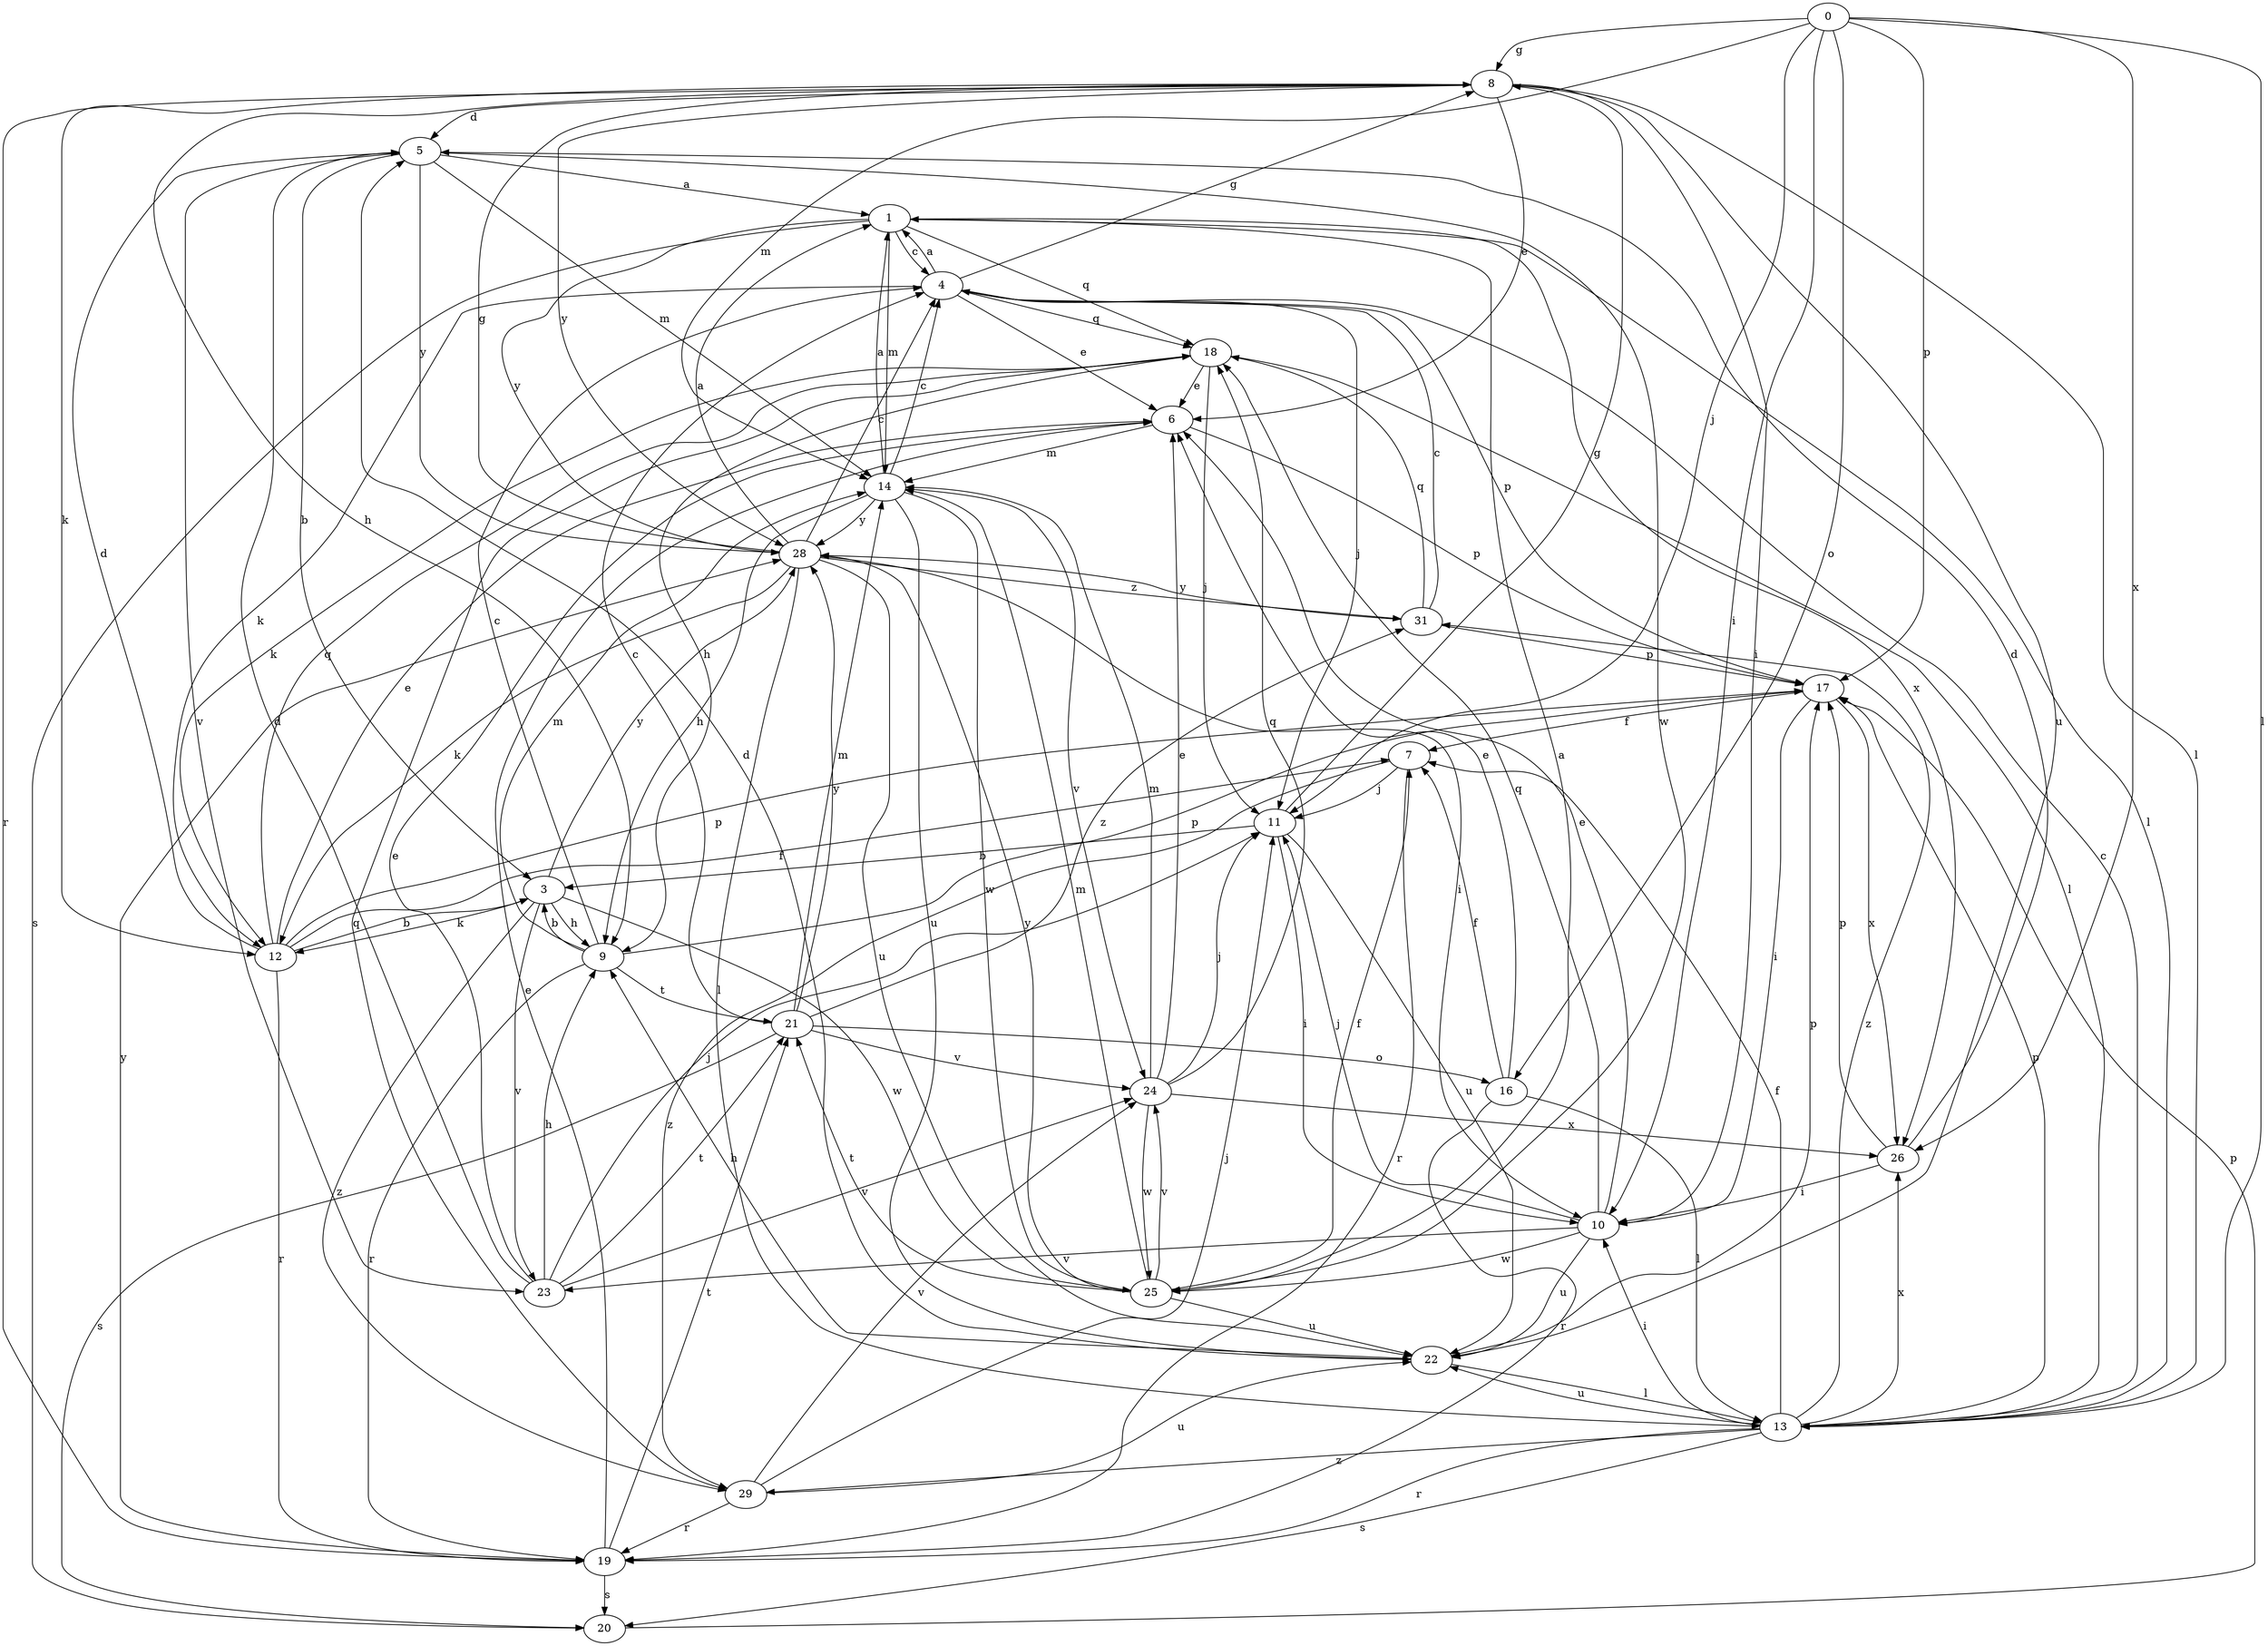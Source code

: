 strict digraph  {
0;
1;
3;
4;
5;
6;
7;
8;
9;
10;
11;
12;
13;
14;
16;
17;
18;
19;
20;
21;
22;
23;
24;
25;
26;
28;
29;
31;
0 -> 8  [label=g];
0 -> 10  [label=i];
0 -> 11  [label=j];
0 -> 13  [label=l];
0 -> 14  [label=m];
0 -> 16  [label=o];
0 -> 17  [label=p];
0 -> 26  [label=x];
1 -> 4  [label=c];
1 -> 13  [label=l];
1 -> 14  [label=m];
1 -> 18  [label=q];
1 -> 20  [label=s];
1 -> 26  [label=x];
1 -> 28  [label=y];
3 -> 9  [label=h];
3 -> 12  [label=k];
3 -> 23  [label=v];
3 -> 25  [label=w];
3 -> 28  [label=y];
3 -> 29  [label=z];
4 -> 1  [label=a];
4 -> 6  [label=e];
4 -> 8  [label=g];
4 -> 11  [label=j];
4 -> 12  [label=k];
4 -> 17  [label=p];
4 -> 18  [label=q];
5 -> 1  [label=a];
5 -> 3  [label=b];
5 -> 14  [label=m];
5 -> 23  [label=v];
5 -> 25  [label=w];
5 -> 28  [label=y];
6 -> 14  [label=m];
6 -> 17  [label=p];
7 -> 11  [label=j];
7 -> 19  [label=r];
7 -> 29  [label=z];
8 -> 5  [label=d];
8 -> 6  [label=e];
8 -> 9  [label=h];
8 -> 10  [label=i];
8 -> 12  [label=k];
8 -> 13  [label=l];
8 -> 19  [label=r];
8 -> 22  [label=u];
8 -> 28  [label=y];
9 -> 3  [label=b];
9 -> 4  [label=c];
9 -> 14  [label=m];
9 -> 17  [label=p];
9 -> 19  [label=r];
9 -> 21  [label=t];
10 -> 6  [label=e];
10 -> 11  [label=j];
10 -> 18  [label=q];
10 -> 22  [label=u];
10 -> 23  [label=v];
10 -> 25  [label=w];
11 -> 3  [label=b];
11 -> 8  [label=g];
11 -> 10  [label=i];
11 -> 22  [label=u];
12 -> 3  [label=b];
12 -> 5  [label=d];
12 -> 6  [label=e];
12 -> 7  [label=f];
12 -> 17  [label=p];
12 -> 18  [label=q];
12 -> 19  [label=r];
13 -> 4  [label=c];
13 -> 7  [label=f];
13 -> 10  [label=i];
13 -> 17  [label=p];
13 -> 19  [label=r];
13 -> 20  [label=s];
13 -> 22  [label=u];
13 -> 26  [label=x];
13 -> 29  [label=z];
13 -> 31  [label=z];
14 -> 1  [label=a];
14 -> 4  [label=c];
14 -> 9  [label=h];
14 -> 22  [label=u];
14 -> 24  [label=v];
14 -> 25  [label=w];
14 -> 28  [label=y];
16 -> 6  [label=e];
16 -> 7  [label=f];
16 -> 13  [label=l];
16 -> 19  [label=r];
17 -> 7  [label=f];
17 -> 10  [label=i];
17 -> 26  [label=x];
18 -> 6  [label=e];
18 -> 9  [label=h];
18 -> 11  [label=j];
18 -> 12  [label=k];
18 -> 13  [label=l];
19 -> 6  [label=e];
19 -> 20  [label=s];
19 -> 21  [label=t];
19 -> 28  [label=y];
20 -> 17  [label=p];
21 -> 4  [label=c];
21 -> 14  [label=m];
21 -> 16  [label=o];
21 -> 20  [label=s];
21 -> 24  [label=v];
21 -> 28  [label=y];
21 -> 31  [label=z];
22 -> 5  [label=d];
22 -> 9  [label=h];
22 -> 13  [label=l];
22 -> 17  [label=p];
23 -> 5  [label=d];
23 -> 6  [label=e];
23 -> 9  [label=h];
23 -> 11  [label=j];
23 -> 21  [label=t];
23 -> 24  [label=v];
24 -> 6  [label=e];
24 -> 11  [label=j];
24 -> 14  [label=m];
24 -> 18  [label=q];
24 -> 25  [label=w];
24 -> 26  [label=x];
25 -> 1  [label=a];
25 -> 7  [label=f];
25 -> 14  [label=m];
25 -> 21  [label=t];
25 -> 22  [label=u];
25 -> 24  [label=v];
25 -> 28  [label=y];
26 -> 5  [label=d];
26 -> 10  [label=i];
26 -> 17  [label=p];
28 -> 1  [label=a];
28 -> 4  [label=c];
28 -> 8  [label=g];
28 -> 10  [label=i];
28 -> 12  [label=k];
28 -> 13  [label=l];
28 -> 22  [label=u];
28 -> 31  [label=z];
29 -> 11  [label=j];
29 -> 18  [label=q];
29 -> 19  [label=r];
29 -> 22  [label=u];
29 -> 24  [label=v];
31 -> 4  [label=c];
31 -> 17  [label=p];
31 -> 18  [label=q];
31 -> 28  [label=y];
}
